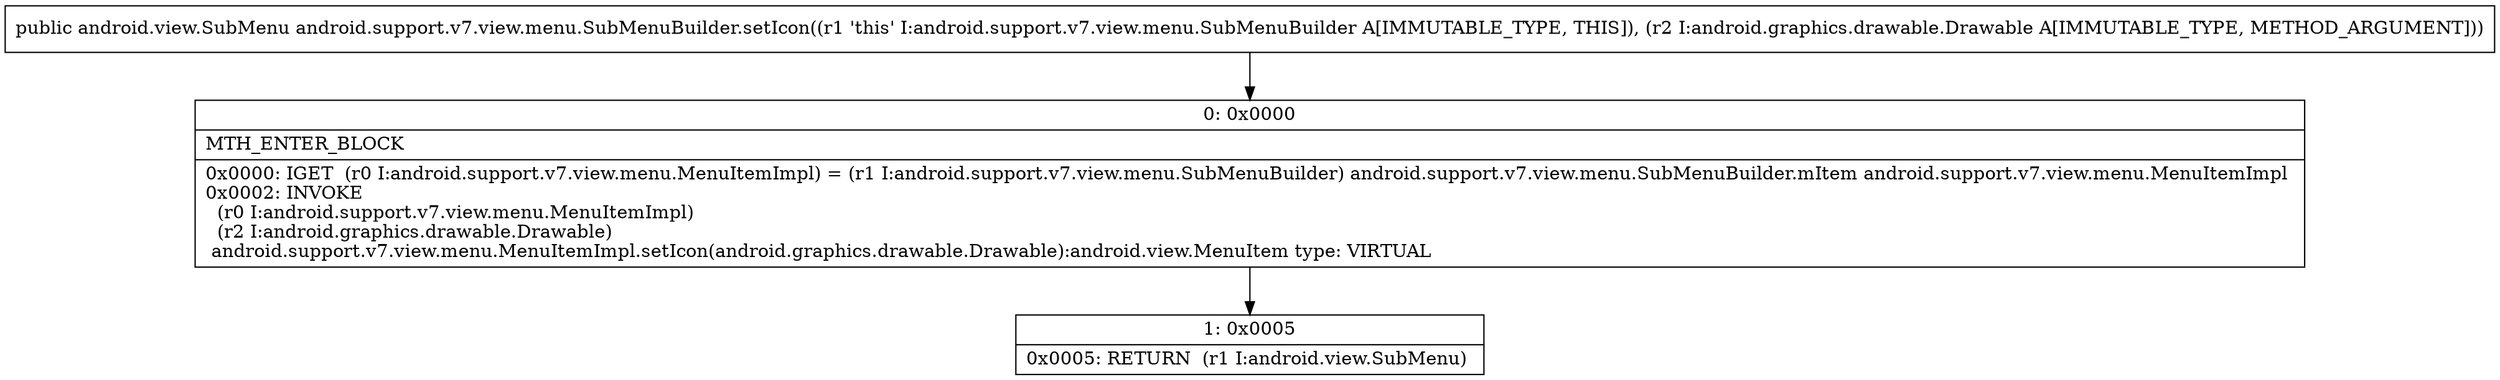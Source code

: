 digraph "CFG forandroid.support.v7.view.menu.SubMenuBuilder.setIcon(Landroid\/graphics\/drawable\/Drawable;)Landroid\/view\/SubMenu;" {
Node_0 [shape=record,label="{0\:\ 0x0000|MTH_ENTER_BLOCK\l|0x0000: IGET  (r0 I:android.support.v7.view.menu.MenuItemImpl) = (r1 I:android.support.v7.view.menu.SubMenuBuilder) android.support.v7.view.menu.SubMenuBuilder.mItem android.support.v7.view.menu.MenuItemImpl \l0x0002: INVOKE  \l  (r0 I:android.support.v7.view.menu.MenuItemImpl)\l  (r2 I:android.graphics.drawable.Drawable)\l android.support.v7.view.menu.MenuItemImpl.setIcon(android.graphics.drawable.Drawable):android.view.MenuItem type: VIRTUAL \l}"];
Node_1 [shape=record,label="{1\:\ 0x0005|0x0005: RETURN  (r1 I:android.view.SubMenu) \l}"];
MethodNode[shape=record,label="{public android.view.SubMenu android.support.v7.view.menu.SubMenuBuilder.setIcon((r1 'this' I:android.support.v7.view.menu.SubMenuBuilder A[IMMUTABLE_TYPE, THIS]), (r2 I:android.graphics.drawable.Drawable A[IMMUTABLE_TYPE, METHOD_ARGUMENT])) }"];
MethodNode -> Node_0;
Node_0 -> Node_1;
}

